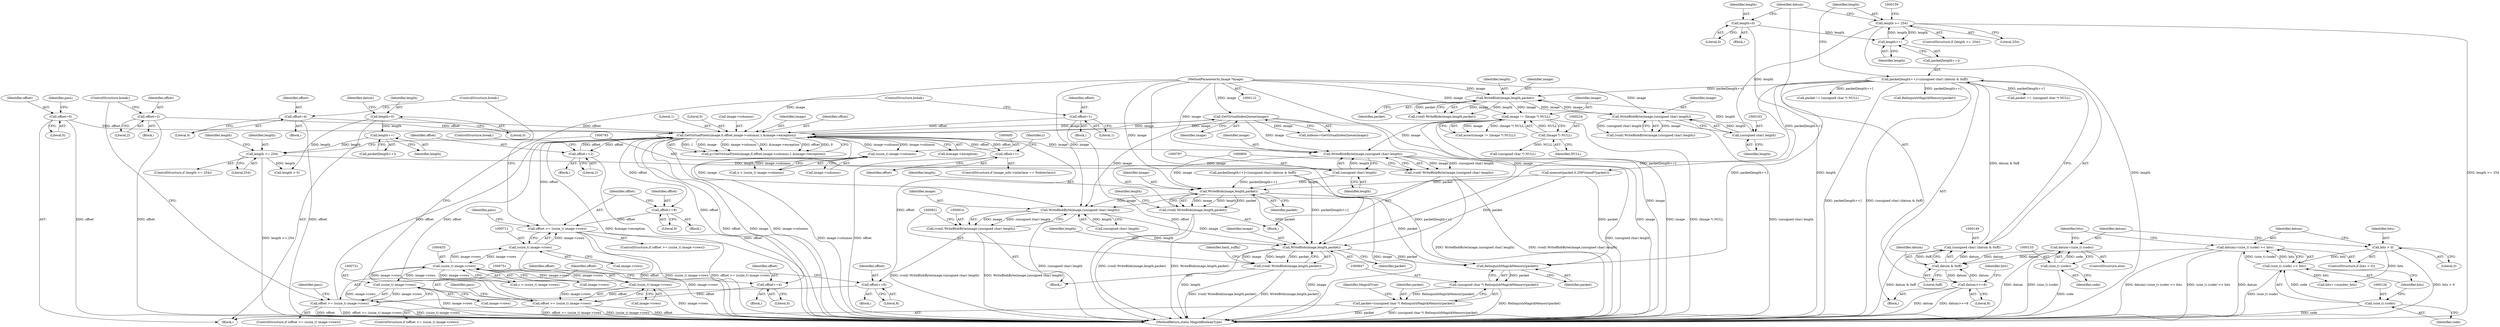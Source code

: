 digraph "0_ImageMagick6_19651f3db63fa1511ed83a348c4c82fa553f8d01@pointer" {
"1000794" [label="(Call,WriteBlobByte(image,(unsigned char) length))"];
"1000466" [label="(Call,GetVirtualIndexQueue(image))"];
"1000445" [label="(Call,GetVirtualPixels(image,0,offset,image->columns,1,&image->exception))"];
"1000221" [label="(Call,image != (Image *) NULL)"];
"1000167" [label="(Call,WriteBlob(image,length,packet))"];
"1000160" [label="(Call,WriteBlobByte(image,(unsigned char) length))"];
"1000114" [label="(MethodParameterIn,Image *image)"];
"1000162" [label="(Call,(unsigned char) length)"];
"1000154" [label="(Call,length >= 254)"];
"1000146" [label="(Call,length++)"];
"1000171" [label="(Call,length=0)"];
"1000143" [label="(Call,packet[length++]=(unsigned char) (datum & 0xff))"];
"1000148" [label="(Call,(unsigned char) (datum & 0xff))"];
"1000150" [label="(Call,datum & 0xff)"];
"1000122" [label="(Call,datum|=(size_t) (code) << bits)"];
"1000124" [label="(Call,(size_t) (code) << bits)"];
"1000125" [label="(Call,(size_t) (code))"];
"1000119" [label="(Call,bits > 0)"];
"1000174" [label="(Call,datum>>=8)"];
"1000130" [label="(Call,datum=(size_t) (code))"];
"1000132" [label="(Call,(size_t) (code))"];
"1000223" [label="(Call,(Image *) NULL)"];
"1000708" [label="(Call,offset >= (ssize_t) image->rows)"];
"1000704" [label="(Call,offset+=8)"];
"1000710" [label="(Call,(ssize_t) image->rows)"];
"1000432" [label="(Call,(ssize_t) image->rows)"];
"1000750" [label="(Call,(ssize_t) image->rows)"];
"1000730" [label="(Call,(ssize_t) image->rows)"];
"1000695" [label="(Call,offset++)"];
"1000728" [label="(Call,offset >= (ssize_t) image->rows)"];
"1000724" [label="(Call,offset+=8)"];
"1000738" [label="(Call,offset=2)"];
"1000758" [label="(Call,offset=1)"];
"1000764" [label="(Call,offset+=2)"];
"1000417" [label="(Call,offset=0)"];
"1000748" [label="(Call,offset >= (ssize_t) image->rows)"];
"1000744" [label="(Call,offset+=4)"];
"1000718" [label="(Call,offset=4)"];
"1000494" [label="(Call,(ssize_t) image->columns)"];
"1000796" [label="(Call,(unsigned char) length)"];
"1000788" [label="(Call,length >= 254)"];
"1000780" [label="(Call,length++)"];
"1000406" [label="(Call,length=0)"];
"1000792" [label="(Call,(void) WriteBlobByte(image,(unsigned char) length))"];
"1000801" [label="(Call,WriteBlob(image,length,packet))"];
"1000799" [label="(Call,(void) WriteBlob(image,length,packet))"];
"1000815" [label="(Call,WriteBlobByte(image,(unsigned char) length))"];
"1000813" [label="(Call,(void) WriteBlobByte(image,(unsigned char) length))"];
"1000822" [label="(Call,WriteBlob(image,length,packet))"];
"1000820" [label="(Call,(void) WriteBlob(image,length,packet))"];
"1000848" [label="(Call,RelinquishMagickMemory(packet))"];
"1000846" [label="(Call,(unsigned char *) RelinquishMagickMemory(packet))"];
"1000844" [label="(Call,packet=(unsigned char *) RelinquishMagickMemory(packet))"];
"1000124" [label="(Call,(size_t) (code) << bits)"];
"1000748" [label="(Call,offset >= (ssize_t) image->rows)"];
"1000438" [label="(Identifier,y)"];
"1000827" [label="(Identifier,hash_suffix)"];
"1000443" [label="(Call,p=GetVirtualPixels(image,0,offset,image->columns,1,&image->exception))"];
"1000727" [label="(ControlStructure,if (offset >= (ssize_t) image->rows))"];
"1000744" [label="(Call,offset+=4)"];
"1000134" [label="(Identifier,code)"];
"1000118" [label="(ControlStructure,if (bits > 0))"];
"1000706" [label="(Literal,8)"];
"1000745" [label="(Identifier,offset)"];
"1000810" [label="(Identifier,length)"];
"1000492" [label="(Call,x < (ssize_t) image->columns)"];
"1000406" [label="(Call,length=0)"];
"1000760" [label="(Literal,1)"];
"1000780" [label="(Call,length++)"];
"1000806" [label="(Identifier,length)"];
"1000848" [label="(Call,RelinquishMagickMemory(packet))"];
"1000757" [label="(Identifier,pass)"];
"1000738" [label="(Call,offset=2)"];
"1000417" [label="(Call,offset=0)"];
"1000129" [label="(ControlStructure,else)"];
"1000804" [label="(Identifier,packet)"];
"1000815" [label="(Call,WriteBlobByte(image,(unsigned char) length))"];
"1000704" [label="(Call,offset+=8)"];
"1000127" [label="(Identifier,code)"];
"1000689" [label="(ControlStructure,if (image_info->interlace == NoInterlace))"];
"1000739" [label="(Identifier,offset)"];
"1000710" [label="(Call,(ssize_t) image->rows)"];
"1000135" [label="(Call,bits+=number_bits)"];
"1000432" [label="(Call,(ssize_t) image->rows)"];
"1000747" [label="(ControlStructure,if (offset >= (ssize_t) image->rows))"];
"1000849" [label="(Identifier,packet)"];
"1000175" [label="(Identifier,datum)"];
"1000132" [label="(Call,(size_t) (code))"];
"1000434" [label="(Call,image->rows)"];
"1000225" [label="(Identifier,NULL)"];
"1000824" [label="(Identifier,length)"];
"1000172" [label="(Identifier,length)"];
"1000222" [label="(Identifier,image)"];
"1000131" [label="(Identifier,datum)"];
"1000743" [label="(Block,)"];
"1000813" [label="(Call,(void) WriteBlobByte(image,(unsigned char) length))"];
"1000165" [label="(Call,(void) WriteBlob(image,length,packet))"];
"1000799" [label="(Call,(void) WriteBlob(image,length,packet))"];
"1000173" [label="(Literal,0)"];
"1000752" [label="(Call,image->rows)"];
"1000116" [label="(Block,)"];
"1000732" [label="(Call,image->rows)"];
"1000496" [label="(Call,image->columns)"];
"1000740" [label="(Literal,2)"];
"1000168" [label="(Identifier,image)"];
"1000816" [label="(Identifier,image)"];
"1000123" [label="(Identifier,datum)"];
"1000788" [label="(Call,length >= 254)"];
"1000152" [label="(Literal,0xff)"];
"1000119" [label="(Call,bits > 0)"];
"1000726" [label="(Literal,8)"];
"1000120" [label="(Identifier,bits)"];
"1000162" [label="(Call,(unsigned char) length)"];
"1000755" [label="(Block,)"];
"1000418" [label="(Identifier,offset)"];
"1000157" [label="(Block,)"];
"1000419" [label="(Literal,0)"];
"1000144" [label="(Call,packet[length++])"];
"1000410" [label="(Identifier,datum)"];
"1000715" [label="(Block,)"];
"1000792" [label="(Call,(void) WriteBlobByte(image,(unsigned char) length))"];
"1000764" [label="(Call,offset+=2)"];
"1000721" [label="(ControlStructure,break;)"];
"1000741" [label="(ControlStructure,break;)"];
"1000446" [label="(Identifier,image)"];
"1000148" [label="(Call,(unsigned char) (datum & 0xff))"];
"1000846" [label="(Call,(unsigned char *) RelinquishMagickMemory(packet))"];
"1000153" [label="(ControlStructure,if (length >= 254))"];
"1000300" [label="(Call,RelinquishMagickMemory(packet))"];
"1000154" [label="(Call,length >= 254)"];
"1000448" [label="(Identifier,offset)"];
"1000705" [label="(Identifier,offset)"];
"1000151" [label="(Identifier,datum)"];
"1000169" [label="(Identifier,length)"];
"1000143" [label="(Call,packet[length++]=(unsigned char) (datum & 0xff))"];
"1000737" [label="(Identifier,pass)"];
"1000161" [label="(Identifier,image)"];
"1000718" [label="(Call,offset=4)"];
"1000761" [label="(ControlStructure,break;)"];
"1000452" [label="(Literal,1)"];
"1000267" [label="(Call,packet == (unsigned char *) NULL)"];
"1000803" [label="(Identifier,length)"];
"1000758" [label="(Call,offset=1)"];
"1000795" [label="(Identifier,image)"];
"1000114" [label="(MethodParameterIn,Image *image)"];
"1000709" [label="(Identifier,offset)"];
"1000291" [label="(Call,packet != (unsigned char *) NULL)"];
"1000719" [label="(Identifier,offset)"];
"1000777" [label="(Call,packet[length++]=(unsigned char) (datum & 0xff))"];
"1000823" [label="(Identifier,image)"];
"1000750" [label="(Call,(ssize_t) image->rows)"];
"1000342" [label="(Call,memset(packet,0,256*sizeof(*packet)))"];
"1000155" [label="(Identifier,length)"];
"1000730" [label="(Call,(ssize_t) image->rows)"];
"1000809" [label="(Call,length > 0)"];
"1000728" [label="(Call,offset >= (ssize_t) image->rows)"];
"1000796" [label="(Call,(unsigned char) length)"];
"1000447" [label="(Literal,0)"];
"1000695" [label="(Call,offset++)"];
"1000142" [label="(Block,)"];
"1000746" [label="(Literal,4)"];
"1000269" [label="(Call,(unsigned char *) NULL)"];
"1000765" [label="(Identifier,offset)"];
"1000790" [label="(Literal,254)"];
"1000844" [label="(Call,packet=(unsigned char *) RelinquishMagickMemory(packet))"];
"1000176" [label="(Literal,8)"];
"1000407" [label="(Identifier,length)"];
"1000170" [label="(Identifier,packet)"];
"1000146" [label="(Call,length++)"];
"1000121" [label="(Literal,0)"];
"1000791" [label="(Block,)"];
"1000494" [label="(Call,(ssize_t) image->columns)"];
"1000794" [label="(Call,WriteBlobByte(image,(unsigned char) length))"];
"1000158" [label="(Call,(void) WriteBlobByte(image,(unsigned char) length))"];
"1000817" [label="(Call,(unsigned char) length)"];
"1000822" [label="(Call,WriteBlob(image,length,packet))"];
"1000223" [label="(Call,(Image *) NULL)"];
"1000445" [label="(Call,GetVirtualPixels(image,0,offset,image->columns,1,&image->exception))"];
"1000122" [label="(Call,datum|=(size_t) (code) << bits)"];
"1000467" [label="(Identifier,image)"];
"1000767" [label="(ControlStructure,break;)"];
"1000725" [label="(Identifier,offset)"];
"1000147" [label="(Identifier,length)"];
"1000449" [label="(Call,image->columns)"];
"1000798" [label="(Identifier,length)"];
"1000759" [label="(Identifier,offset)"];
"1000766" [label="(Literal,2)"];
"1000464" [label="(Call,indexes=GetVirtualIndexQueue(image))"];
"1000156" [label="(Literal,254)"];
"1000696" [label="(Identifier,offset)"];
"1000128" [label="(Identifier,bits)"];
"1000801" [label="(Call,WriteBlob(image,length,packet))"];
"1000703" [label="(Block,)"];
"1000220" [label="(Call,assert(image != (Image *) NULL))"];
"1000150" [label="(Call,datum & 0xff)"];
"1000724" [label="(Call,offset+=8)"];
"1000125" [label="(Call,(size_t) (code))"];
"1000708" [label="(Call,offset >= (ssize_t) image->rows)"];
"1000712" [label="(Call,image->rows)"];
"1000723" [label="(Block,)"];
"1000164" [label="(Identifier,length)"];
"1000174" [label="(Call,datum>>=8)"];
"1000825" [label="(Identifier,packet)"];
"1000851" [label="(Identifier,MagickTrue)"];
"1000453" [label="(Call,&image->exception)"];
"1000852" [label="(MethodReturn,static MagickBooleanType)"];
"1000171" [label="(Call,length=0)"];
"1000707" [label="(ControlStructure,if (offset >= (ssize_t) image->rows))"];
"1000408" [label="(Literal,0)"];
"1000178" [label="(Identifier,bits)"];
"1000130" [label="(Call,datum=(size_t) (code))"];
"1000735" [label="(Block,)"];
"1000466" [label="(Call,GetVirtualIndexQueue(image))"];
"1000781" [label="(Identifier,length)"];
"1000845" [label="(Identifier,packet)"];
"1000787" [label="(ControlStructure,if (length >= 254))"];
"1000717" [label="(Identifier,pass)"];
"1000812" [label="(Block,)"];
"1000749" [label="(Identifier,offset)"];
"1000221" [label="(Call,image != (Image *) NULL)"];
"1000763" [label="(Block,)"];
"1000802" [label="(Identifier,image)"];
"1000789" [label="(Identifier,length)"];
"1000430" [label="(Call,y < (ssize_t) image->rows)"];
"1000820" [label="(Call,(void) WriteBlob(image,length,packet))"];
"1000421" [label="(Identifier,pass)"];
"1000720" [label="(Literal,4)"];
"1000160" [label="(Call,WriteBlobByte(image,(unsigned char) length))"];
"1000167" [label="(Call,WriteBlob(image,length,packet))"];
"1000778" [label="(Call,packet[length++])"];
"1000729" [label="(Identifier,offset)"];
"1000136" [label="(Identifier,bits)"];
"1000794" -> "1000792"  [label="AST: "];
"1000794" -> "1000796"  [label="CFG: "];
"1000795" -> "1000794"  [label="AST: "];
"1000796" -> "1000794"  [label="AST: "];
"1000792" -> "1000794"  [label="CFG: "];
"1000794" -> "1000852"  [label="DDG: (unsigned char) length"];
"1000794" -> "1000792"  [label="DDG: image"];
"1000794" -> "1000792"  [label="DDG: (unsigned char) length"];
"1000466" -> "1000794"  [label="DDG: image"];
"1000445" -> "1000794"  [label="DDG: image"];
"1000221" -> "1000794"  [label="DDG: image"];
"1000114" -> "1000794"  [label="DDG: image"];
"1000796" -> "1000794"  [label="DDG: length"];
"1000794" -> "1000801"  [label="DDG: image"];
"1000466" -> "1000464"  [label="AST: "];
"1000466" -> "1000467"  [label="CFG: "];
"1000467" -> "1000466"  [label="AST: "];
"1000464" -> "1000466"  [label="CFG: "];
"1000466" -> "1000852"  [label="DDG: image"];
"1000466" -> "1000445"  [label="DDG: image"];
"1000466" -> "1000464"  [label="DDG: image"];
"1000445" -> "1000466"  [label="DDG: image"];
"1000114" -> "1000466"  [label="DDG: image"];
"1000466" -> "1000815"  [label="DDG: image"];
"1000445" -> "1000443"  [label="AST: "];
"1000445" -> "1000453"  [label="CFG: "];
"1000446" -> "1000445"  [label="AST: "];
"1000447" -> "1000445"  [label="AST: "];
"1000448" -> "1000445"  [label="AST: "];
"1000449" -> "1000445"  [label="AST: "];
"1000452" -> "1000445"  [label="AST: "];
"1000453" -> "1000445"  [label="AST: "];
"1000443" -> "1000445"  [label="CFG: "];
"1000445" -> "1000852"  [label="DDG: image"];
"1000445" -> "1000852"  [label="DDG: image->columns"];
"1000445" -> "1000852"  [label="DDG: &image->exception"];
"1000445" -> "1000852"  [label="DDG: offset"];
"1000445" -> "1000443"  [label="DDG: 1"];
"1000445" -> "1000443"  [label="DDG: image"];
"1000445" -> "1000443"  [label="DDG: image->columns"];
"1000445" -> "1000443"  [label="DDG: &image->exception"];
"1000445" -> "1000443"  [label="DDG: offset"];
"1000445" -> "1000443"  [label="DDG: 0"];
"1000221" -> "1000445"  [label="DDG: image"];
"1000114" -> "1000445"  [label="DDG: image"];
"1000708" -> "1000445"  [label="DDG: offset"];
"1000695" -> "1000445"  [label="DDG: offset"];
"1000728" -> "1000445"  [label="DDG: offset"];
"1000738" -> "1000445"  [label="DDG: offset"];
"1000758" -> "1000445"  [label="DDG: offset"];
"1000764" -> "1000445"  [label="DDG: offset"];
"1000417" -> "1000445"  [label="DDG: offset"];
"1000748" -> "1000445"  [label="DDG: offset"];
"1000718" -> "1000445"  [label="DDG: offset"];
"1000494" -> "1000445"  [label="DDG: image->columns"];
"1000445" -> "1000494"  [label="DDG: image->columns"];
"1000445" -> "1000695"  [label="DDG: offset"];
"1000445" -> "1000704"  [label="DDG: offset"];
"1000445" -> "1000724"  [label="DDG: offset"];
"1000445" -> "1000744"  [label="DDG: offset"];
"1000445" -> "1000764"  [label="DDG: offset"];
"1000445" -> "1000815"  [label="DDG: image"];
"1000221" -> "1000220"  [label="AST: "];
"1000221" -> "1000223"  [label="CFG: "];
"1000222" -> "1000221"  [label="AST: "];
"1000223" -> "1000221"  [label="AST: "];
"1000220" -> "1000221"  [label="CFG: "];
"1000221" -> "1000852"  [label="DDG: (Image *) NULL"];
"1000221" -> "1000852"  [label="DDG: image"];
"1000221" -> "1000220"  [label="DDG: image"];
"1000221" -> "1000220"  [label="DDG: (Image *) NULL"];
"1000167" -> "1000221"  [label="DDG: image"];
"1000114" -> "1000221"  [label="DDG: image"];
"1000223" -> "1000221"  [label="DDG: NULL"];
"1000221" -> "1000815"  [label="DDG: image"];
"1000167" -> "1000165"  [label="AST: "];
"1000167" -> "1000170"  [label="CFG: "];
"1000168" -> "1000167"  [label="AST: "];
"1000169" -> "1000167"  [label="AST: "];
"1000170" -> "1000167"  [label="AST: "];
"1000165" -> "1000167"  [label="CFG: "];
"1000167" -> "1000160"  [label="DDG: image"];
"1000167" -> "1000165"  [label="DDG: image"];
"1000167" -> "1000165"  [label="DDG: length"];
"1000167" -> "1000165"  [label="DDG: packet"];
"1000160" -> "1000167"  [label="DDG: image"];
"1000114" -> "1000167"  [label="DDG: image"];
"1000162" -> "1000167"  [label="DDG: length"];
"1000143" -> "1000167"  [label="DDG: packet[length++]"];
"1000160" -> "1000158"  [label="AST: "];
"1000160" -> "1000162"  [label="CFG: "];
"1000161" -> "1000160"  [label="AST: "];
"1000162" -> "1000160"  [label="AST: "];
"1000158" -> "1000160"  [label="CFG: "];
"1000160" -> "1000852"  [label="DDG: (unsigned char) length"];
"1000160" -> "1000158"  [label="DDG: image"];
"1000160" -> "1000158"  [label="DDG: (unsigned char) length"];
"1000114" -> "1000160"  [label="DDG: image"];
"1000162" -> "1000160"  [label="DDG: length"];
"1000114" -> "1000112"  [label="AST: "];
"1000114" -> "1000852"  [label="DDG: image"];
"1000114" -> "1000801"  [label="DDG: image"];
"1000114" -> "1000815"  [label="DDG: image"];
"1000114" -> "1000822"  [label="DDG: image"];
"1000162" -> "1000164"  [label="CFG: "];
"1000163" -> "1000162"  [label="AST: "];
"1000164" -> "1000162"  [label="AST: "];
"1000154" -> "1000162"  [label="DDG: length"];
"1000154" -> "1000153"  [label="AST: "];
"1000154" -> "1000156"  [label="CFG: "];
"1000155" -> "1000154"  [label="AST: "];
"1000156" -> "1000154"  [label="AST: "];
"1000159" -> "1000154"  [label="CFG: "];
"1000175" -> "1000154"  [label="CFG: "];
"1000154" -> "1000852"  [label="DDG: length"];
"1000154" -> "1000852"  [label="DDG: length >= 254"];
"1000154" -> "1000146"  [label="DDG: length"];
"1000146" -> "1000154"  [label="DDG: length"];
"1000146" -> "1000144"  [label="AST: "];
"1000146" -> "1000147"  [label="CFG: "];
"1000147" -> "1000146"  [label="AST: "];
"1000144" -> "1000146"  [label="CFG: "];
"1000171" -> "1000146"  [label="DDG: length"];
"1000171" -> "1000157"  [label="AST: "];
"1000171" -> "1000173"  [label="CFG: "];
"1000172" -> "1000171"  [label="AST: "];
"1000173" -> "1000171"  [label="AST: "];
"1000175" -> "1000171"  [label="CFG: "];
"1000171" -> "1000852"  [label="DDG: length"];
"1000143" -> "1000142"  [label="AST: "];
"1000143" -> "1000148"  [label="CFG: "];
"1000144" -> "1000143"  [label="AST: "];
"1000148" -> "1000143"  [label="AST: "];
"1000155" -> "1000143"  [label="CFG: "];
"1000143" -> "1000852"  [label="DDG: packet[length++]"];
"1000143" -> "1000852"  [label="DDG: (unsigned char) (datum & 0xff)"];
"1000148" -> "1000143"  [label="DDG: datum & 0xff"];
"1000143" -> "1000267"  [label="DDG: packet[length++]"];
"1000143" -> "1000291"  [label="DDG: packet[length++]"];
"1000143" -> "1000300"  [label="DDG: packet[length++]"];
"1000143" -> "1000342"  [label="DDG: packet[length++]"];
"1000143" -> "1000822"  [label="DDG: packet[length++]"];
"1000143" -> "1000848"  [label="DDG: packet[length++]"];
"1000148" -> "1000150"  [label="CFG: "];
"1000149" -> "1000148"  [label="AST: "];
"1000150" -> "1000148"  [label="AST: "];
"1000148" -> "1000852"  [label="DDG: datum & 0xff"];
"1000150" -> "1000148"  [label="DDG: datum"];
"1000150" -> "1000148"  [label="DDG: 0xff"];
"1000150" -> "1000152"  [label="CFG: "];
"1000151" -> "1000150"  [label="AST: "];
"1000152" -> "1000150"  [label="AST: "];
"1000122" -> "1000150"  [label="DDG: datum"];
"1000174" -> "1000150"  [label="DDG: datum"];
"1000130" -> "1000150"  [label="DDG: datum"];
"1000150" -> "1000174"  [label="DDG: datum"];
"1000122" -> "1000118"  [label="AST: "];
"1000122" -> "1000124"  [label="CFG: "];
"1000123" -> "1000122"  [label="AST: "];
"1000124" -> "1000122"  [label="AST: "];
"1000136" -> "1000122"  [label="CFG: "];
"1000122" -> "1000852"  [label="DDG: datum"];
"1000122" -> "1000852"  [label="DDG: datum|=(size_t) (code) << bits"];
"1000122" -> "1000852"  [label="DDG: (size_t) (code) << bits"];
"1000124" -> "1000122"  [label="DDG: (size_t) (code)"];
"1000124" -> "1000122"  [label="DDG: bits"];
"1000124" -> "1000128"  [label="CFG: "];
"1000125" -> "1000124"  [label="AST: "];
"1000128" -> "1000124"  [label="AST: "];
"1000124" -> "1000852"  [label="DDG: (size_t) (code)"];
"1000125" -> "1000124"  [label="DDG: code"];
"1000119" -> "1000124"  [label="DDG: bits"];
"1000124" -> "1000135"  [label="DDG: bits"];
"1000125" -> "1000127"  [label="CFG: "];
"1000126" -> "1000125"  [label="AST: "];
"1000127" -> "1000125"  [label="AST: "];
"1000128" -> "1000125"  [label="CFG: "];
"1000125" -> "1000852"  [label="DDG: code"];
"1000119" -> "1000118"  [label="AST: "];
"1000119" -> "1000121"  [label="CFG: "];
"1000120" -> "1000119"  [label="AST: "];
"1000121" -> "1000119"  [label="AST: "];
"1000123" -> "1000119"  [label="CFG: "];
"1000131" -> "1000119"  [label="CFG: "];
"1000119" -> "1000852"  [label="DDG: bits > 0"];
"1000119" -> "1000135"  [label="DDG: bits"];
"1000174" -> "1000142"  [label="AST: "];
"1000174" -> "1000176"  [label="CFG: "];
"1000175" -> "1000174"  [label="AST: "];
"1000176" -> "1000174"  [label="AST: "];
"1000178" -> "1000174"  [label="CFG: "];
"1000174" -> "1000852"  [label="DDG: datum"];
"1000174" -> "1000852"  [label="DDG: datum>>=8"];
"1000130" -> "1000129"  [label="AST: "];
"1000130" -> "1000132"  [label="CFG: "];
"1000131" -> "1000130"  [label="AST: "];
"1000132" -> "1000130"  [label="AST: "];
"1000136" -> "1000130"  [label="CFG: "];
"1000130" -> "1000852"  [label="DDG: (size_t) (code)"];
"1000130" -> "1000852"  [label="DDG: datum"];
"1000132" -> "1000130"  [label="DDG: code"];
"1000132" -> "1000134"  [label="CFG: "];
"1000133" -> "1000132"  [label="AST: "];
"1000134" -> "1000132"  [label="AST: "];
"1000132" -> "1000852"  [label="DDG: code"];
"1000223" -> "1000225"  [label="CFG: "];
"1000224" -> "1000223"  [label="AST: "];
"1000225" -> "1000223"  [label="AST: "];
"1000223" -> "1000269"  [label="DDG: NULL"];
"1000708" -> "1000707"  [label="AST: "];
"1000708" -> "1000710"  [label="CFG: "];
"1000709" -> "1000708"  [label="AST: "];
"1000710" -> "1000708"  [label="AST: "];
"1000717" -> "1000708"  [label="CFG: "];
"1000721" -> "1000708"  [label="CFG: "];
"1000708" -> "1000852"  [label="DDG: offset"];
"1000708" -> "1000852"  [label="DDG: offset >= (ssize_t) image->rows"];
"1000708" -> "1000852"  [label="DDG: (ssize_t) image->rows"];
"1000704" -> "1000708"  [label="DDG: offset"];
"1000710" -> "1000708"  [label="DDG: image->rows"];
"1000704" -> "1000703"  [label="AST: "];
"1000704" -> "1000706"  [label="CFG: "];
"1000705" -> "1000704"  [label="AST: "];
"1000706" -> "1000704"  [label="AST: "];
"1000709" -> "1000704"  [label="CFG: "];
"1000710" -> "1000712"  [label="CFG: "];
"1000711" -> "1000710"  [label="AST: "];
"1000712" -> "1000710"  [label="AST: "];
"1000710" -> "1000852"  [label="DDG: image->rows"];
"1000710" -> "1000432"  [label="DDG: image->rows"];
"1000432" -> "1000710"  [label="DDG: image->rows"];
"1000432" -> "1000430"  [label="AST: "];
"1000432" -> "1000434"  [label="CFG: "];
"1000433" -> "1000432"  [label="AST: "];
"1000434" -> "1000432"  [label="AST: "];
"1000430" -> "1000432"  [label="CFG: "];
"1000432" -> "1000852"  [label="DDG: image->rows"];
"1000432" -> "1000430"  [label="DDG: image->rows"];
"1000750" -> "1000432"  [label="DDG: image->rows"];
"1000730" -> "1000432"  [label="DDG: image->rows"];
"1000432" -> "1000730"  [label="DDG: image->rows"];
"1000432" -> "1000750"  [label="DDG: image->rows"];
"1000750" -> "1000748"  [label="AST: "];
"1000750" -> "1000752"  [label="CFG: "];
"1000751" -> "1000750"  [label="AST: "];
"1000752" -> "1000750"  [label="AST: "];
"1000748" -> "1000750"  [label="CFG: "];
"1000750" -> "1000852"  [label="DDG: image->rows"];
"1000750" -> "1000748"  [label="DDG: image->rows"];
"1000730" -> "1000728"  [label="AST: "];
"1000730" -> "1000732"  [label="CFG: "];
"1000731" -> "1000730"  [label="AST: "];
"1000732" -> "1000730"  [label="AST: "];
"1000728" -> "1000730"  [label="CFG: "];
"1000730" -> "1000852"  [label="DDG: image->rows"];
"1000730" -> "1000728"  [label="DDG: image->rows"];
"1000695" -> "1000689"  [label="AST: "];
"1000695" -> "1000696"  [label="CFG: "];
"1000696" -> "1000695"  [label="AST: "];
"1000438" -> "1000695"  [label="CFG: "];
"1000695" -> "1000852"  [label="DDG: offset"];
"1000728" -> "1000727"  [label="AST: "];
"1000729" -> "1000728"  [label="AST: "];
"1000737" -> "1000728"  [label="CFG: "];
"1000741" -> "1000728"  [label="CFG: "];
"1000728" -> "1000852"  [label="DDG: (ssize_t) image->rows"];
"1000728" -> "1000852"  [label="DDG: offset"];
"1000728" -> "1000852"  [label="DDG: offset >= (ssize_t) image->rows"];
"1000724" -> "1000728"  [label="DDG: offset"];
"1000724" -> "1000723"  [label="AST: "];
"1000724" -> "1000726"  [label="CFG: "];
"1000725" -> "1000724"  [label="AST: "];
"1000726" -> "1000724"  [label="AST: "];
"1000729" -> "1000724"  [label="CFG: "];
"1000738" -> "1000735"  [label="AST: "];
"1000738" -> "1000740"  [label="CFG: "];
"1000739" -> "1000738"  [label="AST: "];
"1000740" -> "1000738"  [label="AST: "];
"1000741" -> "1000738"  [label="CFG: "];
"1000738" -> "1000852"  [label="DDG: offset"];
"1000758" -> "1000755"  [label="AST: "];
"1000758" -> "1000760"  [label="CFG: "];
"1000759" -> "1000758"  [label="AST: "];
"1000760" -> "1000758"  [label="AST: "];
"1000761" -> "1000758"  [label="CFG: "];
"1000758" -> "1000852"  [label="DDG: offset"];
"1000764" -> "1000763"  [label="AST: "];
"1000764" -> "1000766"  [label="CFG: "];
"1000765" -> "1000764"  [label="AST: "];
"1000766" -> "1000764"  [label="AST: "];
"1000767" -> "1000764"  [label="CFG: "];
"1000764" -> "1000852"  [label="DDG: offset"];
"1000417" -> "1000116"  [label="AST: "];
"1000417" -> "1000419"  [label="CFG: "];
"1000418" -> "1000417"  [label="AST: "];
"1000419" -> "1000417"  [label="AST: "];
"1000421" -> "1000417"  [label="CFG: "];
"1000417" -> "1000852"  [label="DDG: offset"];
"1000748" -> "1000747"  [label="AST: "];
"1000749" -> "1000748"  [label="AST: "];
"1000757" -> "1000748"  [label="CFG: "];
"1000761" -> "1000748"  [label="CFG: "];
"1000748" -> "1000852"  [label="DDG: offset >= (ssize_t) image->rows"];
"1000748" -> "1000852"  [label="DDG: (ssize_t) image->rows"];
"1000748" -> "1000852"  [label="DDG: offset"];
"1000744" -> "1000748"  [label="DDG: offset"];
"1000744" -> "1000743"  [label="AST: "];
"1000744" -> "1000746"  [label="CFG: "];
"1000745" -> "1000744"  [label="AST: "];
"1000746" -> "1000744"  [label="AST: "];
"1000749" -> "1000744"  [label="CFG: "];
"1000718" -> "1000715"  [label="AST: "];
"1000718" -> "1000720"  [label="CFG: "];
"1000719" -> "1000718"  [label="AST: "];
"1000720" -> "1000718"  [label="AST: "];
"1000721" -> "1000718"  [label="CFG: "];
"1000718" -> "1000852"  [label="DDG: offset"];
"1000494" -> "1000492"  [label="AST: "];
"1000494" -> "1000496"  [label="CFG: "];
"1000495" -> "1000494"  [label="AST: "];
"1000496" -> "1000494"  [label="AST: "];
"1000492" -> "1000494"  [label="CFG: "];
"1000494" -> "1000852"  [label="DDG: image->columns"];
"1000494" -> "1000492"  [label="DDG: image->columns"];
"1000796" -> "1000798"  [label="CFG: "];
"1000797" -> "1000796"  [label="AST: "];
"1000798" -> "1000796"  [label="AST: "];
"1000788" -> "1000796"  [label="DDG: length"];
"1000796" -> "1000801"  [label="DDG: length"];
"1000788" -> "1000787"  [label="AST: "];
"1000788" -> "1000790"  [label="CFG: "];
"1000789" -> "1000788"  [label="AST: "];
"1000790" -> "1000788"  [label="AST: "];
"1000793" -> "1000788"  [label="CFG: "];
"1000810" -> "1000788"  [label="CFG: "];
"1000788" -> "1000852"  [label="DDG: length >= 254"];
"1000780" -> "1000788"  [label="DDG: length"];
"1000788" -> "1000809"  [label="DDG: length"];
"1000780" -> "1000778"  [label="AST: "];
"1000780" -> "1000781"  [label="CFG: "];
"1000781" -> "1000780"  [label="AST: "];
"1000778" -> "1000780"  [label="CFG: "];
"1000406" -> "1000780"  [label="DDG: length"];
"1000406" -> "1000116"  [label="AST: "];
"1000406" -> "1000408"  [label="CFG: "];
"1000407" -> "1000406"  [label="AST: "];
"1000408" -> "1000406"  [label="AST: "];
"1000410" -> "1000406"  [label="CFG: "];
"1000406" -> "1000809"  [label="DDG: length"];
"1000792" -> "1000791"  [label="AST: "];
"1000793" -> "1000792"  [label="AST: "];
"1000800" -> "1000792"  [label="CFG: "];
"1000792" -> "1000852"  [label="DDG: (void) WriteBlobByte(image,(unsigned char) length)"];
"1000792" -> "1000852"  [label="DDG: WriteBlobByte(image,(unsigned char) length)"];
"1000801" -> "1000799"  [label="AST: "];
"1000801" -> "1000804"  [label="CFG: "];
"1000802" -> "1000801"  [label="AST: "];
"1000803" -> "1000801"  [label="AST: "];
"1000804" -> "1000801"  [label="AST: "];
"1000799" -> "1000801"  [label="CFG: "];
"1000801" -> "1000852"  [label="DDG: image"];
"1000801" -> "1000799"  [label="DDG: image"];
"1000801" -> "1000799"  [label="DDG: length"];
"1000801" -> "1000799"  [label="DDG: packet"];
"1000342" -> "1000801"  [label="DDG: packet"];
"1000777" -> "1000801"  [label="DDG: packet[length++]"];
"1000801" -> "1000815"  [label="DDG: image"];
"1000801" -> "1000822"  [label="DDG: packet"];
"1000801" -> "1000848"  [label="DDG: packet"];
"1000799" -> "1000791"  [label="AST: "];
"1000800" -> "1000799"  [label="AST: "];
"1000806" -> "1000799"  [label="CFG: "];
"1000799" -> "1000852"  [label="DDG: (void) WriteBlob(image,length,packet)"];
"1000799" -> "1000852"  [label="DDG: WriteBlob(image,length,packet)"];
"1000815" -> "1000813"  [label="AST: "];
"1000815" -> "1000817"  [label="CFG: "];
"1000816" -> "1000815"  [label="AST: "];
"1000817" -> "1000815"  [label="AST: "];
"1000813" -> "1000815"  [label="CFG: "];
"1000815" -> "1000852"  [label="DDG: (unsigned char) length"];
"1000815" -> "1000813"  [label="DDG: image"];
"1000815" -> "1000813"  [label="DDG: (unsigned char) length"];
"1000817" -> "1000815"  [label="DDG: length"];
"1000815" -> "1000822"  [label="DDG: image"];
"1000813" -> "1000812"  [label="AST: "];
"1000814" -> "1000813"  [label="AST: "];
"1000821" -> "1000813"  [label="CFG: "];
"1000813" -> "1000852"  [label="DDG: WriteBlobByte(image,(unsigned char) length)"];
"1000813" -> "1000852"  [label="DDG: (void) WriteBlobByte(image,(unsigned char) length)"];
"1000822" -> "1000820"  [label="AST: "];
"1000822" -> "1000825"  [label="CFG: "];
"1000823" -> "1000822"  [label="AST: "];
"1000824" -> "1000822"  [label="AST: "];
"1000825" -> "1000822"  [label="AST: "];
"1000820" -> "1000822"  [label="CFG: "];
"1000822" -> "1000852"  [label="DDG: length"];
"1000822" -> "1000852"  [label="DDG: image"];
"1000822" -> "1000820"  [label="DDG: image"];
"1000822" -> "1000820"  [label="DDG: length"];
"1000822" -> "1000820"  [label="DDG: packet"];
"1000817" -> "1000822"  [label="DDG: length"];
"1000342" -> "1000822"  [label="DDG: packet"];
"1000777" -> "1000822"  [label="DDG: packet[length++]"];
"1000822" -> "1000848"  [label="DDG: packet"];
"1000820" -> "1000812"  [label="AST: "];
"1000821" -> "1000820"  [label="AST: "];
"1000827" -> "1000820"  [label="CFG: "];
"1000820" -> "1000852"  [label="DDG: (void) WriteBlob(image,length,packet)"];
"1000820" -> "1000852"  [label="DDG: WriteBlob(image,length,packet)"];
"1000848" -> "1000846"  [label="AST: "];
"1000848" -> "1000849"  [label="CFG: "];
"1000849" -> "1000848"  [label="AST: "];
"1000846" -> "1000848"  [label="CFG: "];
"1000848" -> "1000846"  [label="DDG: packet"];
"1000342" -> "1000848"  [label="DDG: packet"];
"1000777" -> "1000848"  [label="DDG: packet[length++]"];
"1000846" -> "1000844"  [label="AST: "];
"1000847" -> "1000846"  [label="AST: "];
"1000844" -> "1000846"  [label="CFG: "];
"1000846" -> "1000852"  [label="DDG: RelinquishMagickMemory(packet)"];
"1000846" -> "1000844"  [label="DDG: RelinquishMagickMemory(packet)"];
"1000844" -> "1000116"  [label="AST: "];
"1000845" -> "1000844"  [label="AST: "];
"1000851" -> "1000844"  [label="CFG: "];
"1000844" -> "1000852"  [label="DDG: (unsigned char *) RelinquishMagickMemory(packet)"];
"1000844" -> "1000852"  [label="DDG: packet"];
}

